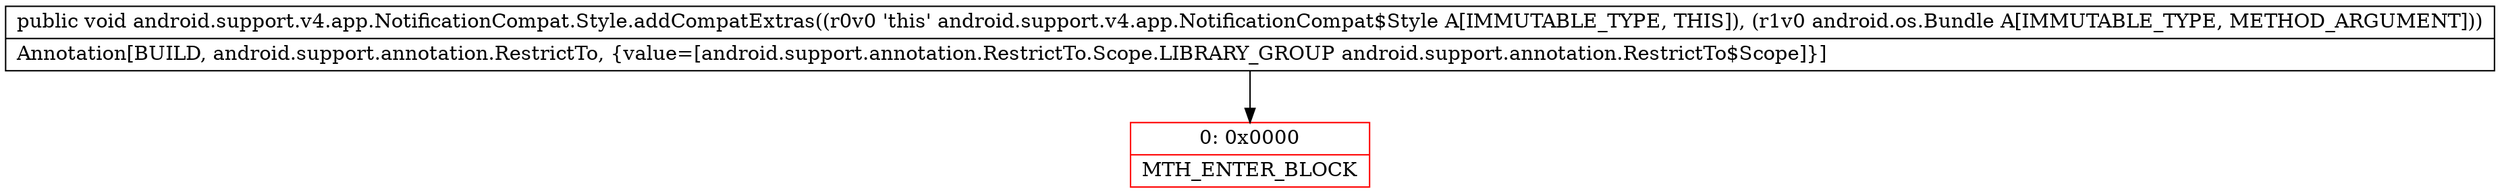digraph "CFG forandroid.support.v4.app.NotificationCompat.Style.addCompatExtras(Landroid\/os\/Bundle;)V" {
subgraph cluster_Region_623008156 {
label = "R(0)";
node [shape=record,color=blue];
}
Node_0 [shape=record,color=red,label="{0\:\ 0x0000|MTH_ENTER_BLOCK\l}"];
MethodNode[shape=record,label="{public void android.support.v4.app.NotificationCompat.Style.addCompatExtras((r0v0 'this' android.support.v4.app.NotificationCompat$Style A[IMMUTABLE_TYPE, THIS]), (r1v0 android.os.Bundle A[IMMUTABLE_TYPE, METHOD_ARGUMENT]))  | Annotation[BUILD, android.support.annotation.RestrictTo, \{value=[android.support.annotation.RestrictTo.Scope.LIBRARY_GROUP android.support.annotation.RestrictTo$Scope]\}]\l}"];
MethodNode -> Node_0;
}

